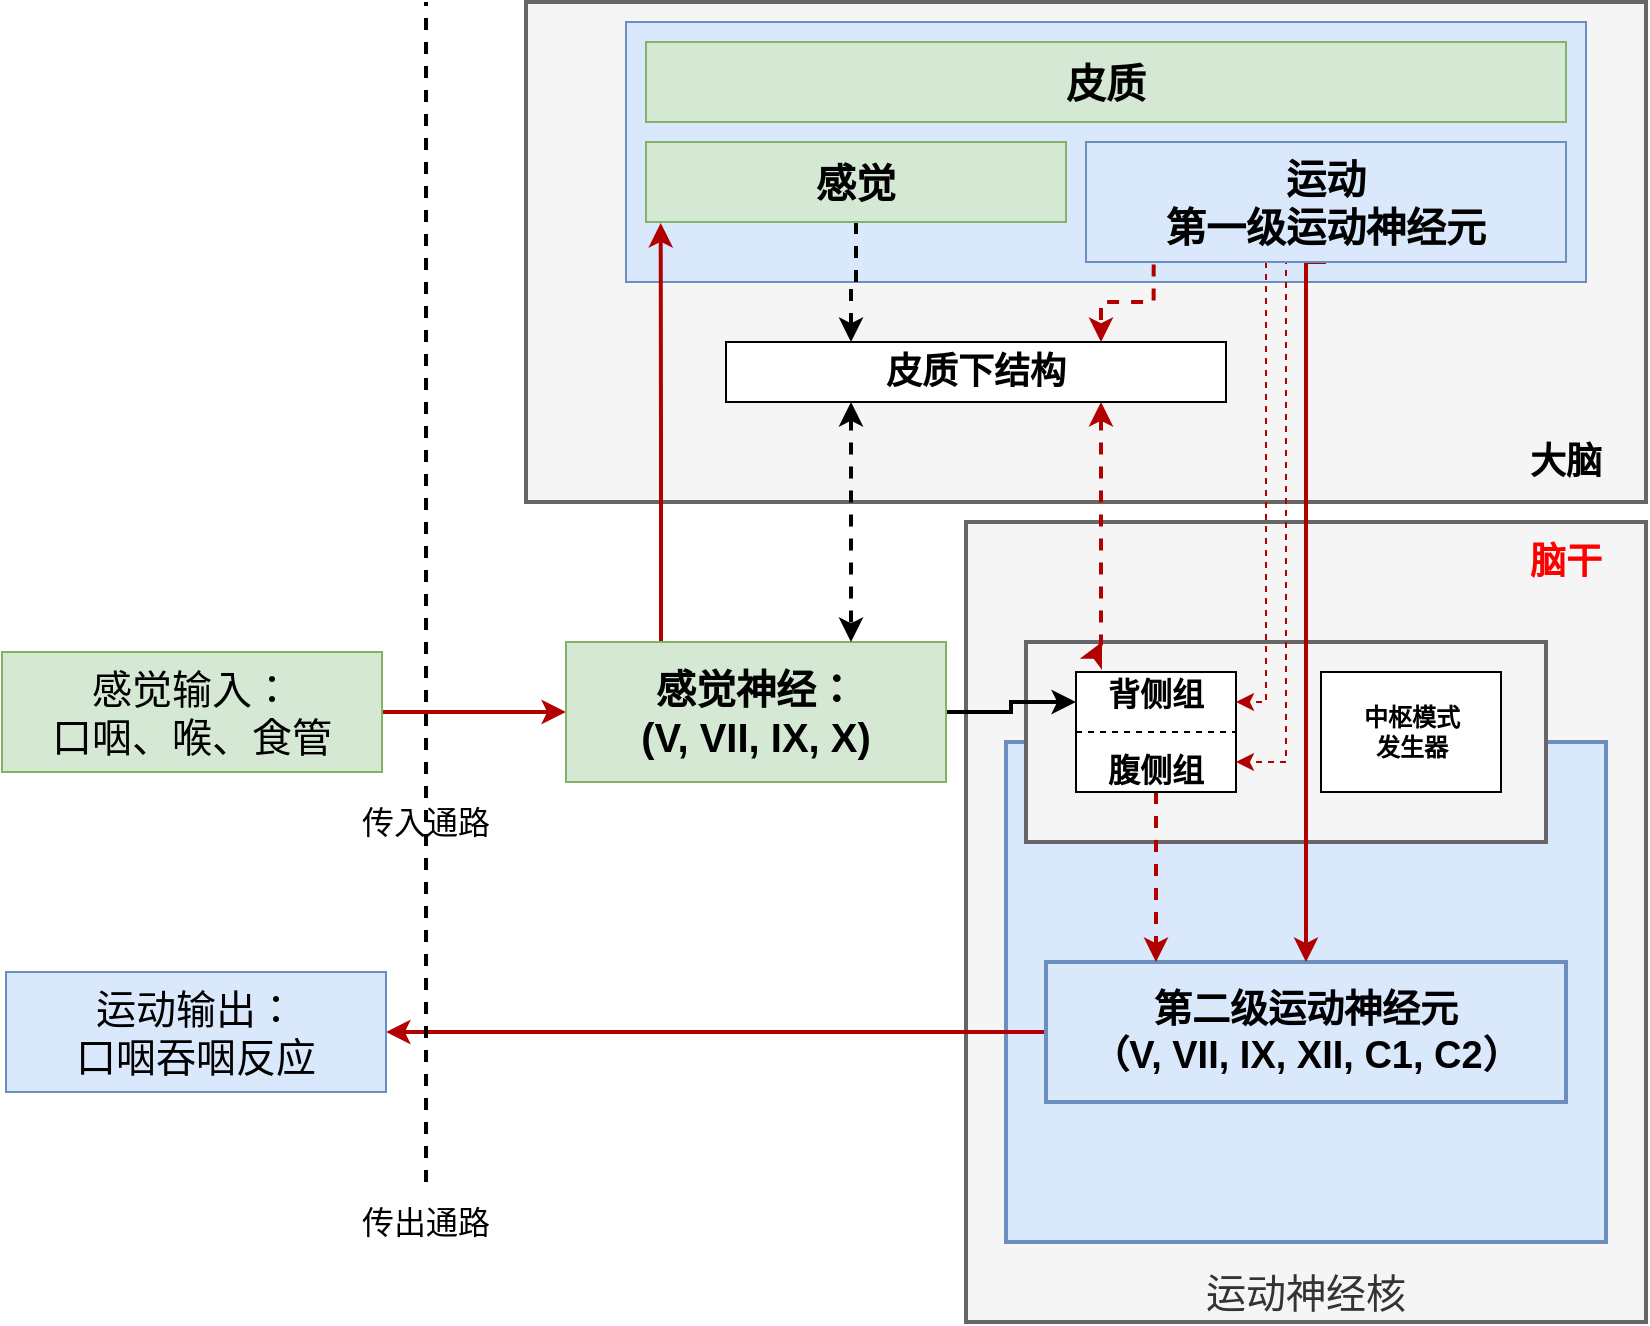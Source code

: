 <mxfile version="20.2.0" type="github">
  <diagram id="2KnrFQ9Z0V7uoiKfAL4g" name="Page-1">
    <mxGraphModel dx="1006" dy="1886" grid="1" gridSize="10" guides="1" tooltips="1" connect="1" arrows="1" fold="1" page="1" pageScale="1" pageWidth="827" pageHeight="1169" math="0" shadow="0">
      <root>
        <mxCell id="0" />
        <mxCell id="1" parent="0" />
        <mxCell id="kHu39sgshsZM4ldxTO4M-22" value="&lt;font style=&quot;font-size: 20px;&quot;&gt;运动神经核&lt;/font&gt;" style="rounded=0;whiteSpace=wrap;html=1;strokeWidth=2;verticalAlign=bottom;fillColor=#f5f5f5;fontColor=#333333;strokeColor=#666666;" parent="1" vertex="1">
          <mxGeometry x="510" y="250" width="340" height="400" as="geometry" />
        </mxCell>
        <mxCell id="kHu39sgshsZM4ldxTO4M-25" value="" style="rounded=0;whiteSpace=wrap;html=1;strokeWidth=2;verticalAlign=bottom;fillColor=#dae8fc;strokeColor=#6c8ebf;" parent="1" vertex="1">
          <mxGeometry x="530" y="360" width="300" height="250" as="geometry" />
        </mxCell>
        <mxCell id="kHu39sgshsZM4ldxTO4M-35" style="edgeStyle=orthogonalEdgeStyle;rounded=0;orthogonalLoop=1;jettySize=auto;html=1;exitX=0;exitY=0.5;exitDx=0;exitDy=0;entryX=1;entryY=0.5;entryDx=0;entryDy=0;fontSize=16;startArrow=none;startFill=0;strokeWidth=2;fillColor=#e51400;strokeColor=#B20000;" parent="1" source="kHu39sgshsZM4ldxTO4M-14" target="kHu39sgshsZM4ldxTO4M-2" edge="1">
          <mxGeometry relative="1" as="geometry" />
        </mxCell>
        <mxCell id="kHu39sgshsZM4ldxTO4M-14" value="&lt;font style=&quot;font-size: 19px;&quot;&gt;&lt;b&gt;第二级运动神经元&lt;br&gt;（V, VII, IX, XII, C1, C2）&lt;/b&gt;&lt;/font&gt;" style="rounded=0;whiteSpace=wrap;html=1;strokeWidth=2;fillColor=#dae8fc;strokeColor=#6c8ebf;" parent="1" vertex="1">
          <mxGeometry x="550" y="470" width="260" height="70" as="geometry" />
        </mxCell>
        <mxCell id="kHu39sgshsZM4ldxTO4M-21" value="" style="rounded=0;whiteSpace=wrap;html=1;strokeWidth=2;fillColor=#f5f5f5;fontColor=#333333;strokeColor=#666666;" parent="1" vertex="1">
          <mxGeometry x="540" y="310" width="260" height="100" as="geometry" />
        </mxCell>
        <mxCell id="kHu39sgshsZM4ldxTO4M-10" value="" style="rounded=0;whiteSpace=wrap;html=1;strokeWidth=2;fillColor=#f5f5f5;strokeColor=#666666;fontColor=#333333;" parent="1" vertex="1">
          <mxGeometry x="290" y="-10" width="560" height="250" as="geometry" />
        </mxCell>
        <mxCell id="kHu39sgshsZM4ldxTO4M-12" value="" style="rounded=0;whiteSpace=wrap;html=1;fillColor=#dae8fc;strokeColor=#6c8ebf;" parent="1" vertex="1">
          <mxGeometry x="340" width="480" height="130" as="geometry" />
        </mxCell>
        <mxCell id="kHu39sgshsZM4ldxTO4M-34" style="edgeStyle=orthogonalEdgeStyle;rounded=0;orthogonalLoop=1;jettySize=auto;html=1;exitX=1;exitY=0.5;exitDx=0;exitDy=0;entryX=0;entryY=0.5;entryDx=0;entryDy=0;fontSize=16;startArrow=none;startFill=0;strokeWidth=2;fillColor=#e51400;strokeColor=#B20000;" parent="1" source="kHu39sgshsZM4ldxTO4M-1" target="kHu39sgshsZM4ldxTO4M-3" edge="1">
          <mxGeometry relative="1" as="geometry" />
        </mxCell>
        <mxCell id="kHu39sgshsZM4ldxTO4M-1" value="&lt;font style=&quot;font-size: 20px;&quot;&gt;感觉输入：&lt;br style=&quot;font-size: 20px;&quot;&gt;口咽、喉、食管&lt;/font&gt;" style="rounded=0;whiteSpace=wrap;html=1;align=center;fillColor=#d5e8d4;strokeColor=#82b366;fontSize=20;" parent="1" vertex="1">
          <mxGeometry x="28" y="315" width="190" height="60" as="geometry" />
        </mxCell>
        <mxCell id="kHu39sgshsZM4ldxTO4M-2" value="&lt;font style=&quot;font-size: 20px;&quot;&gt;运动输出：&lt;br style=&quot;font-size: 20px;&quot;&gt;口咽吞咽反应&lt;/font&gt;" style="rounded=0;whiteSpace=wrap;html=1;align=center;fillColor=#dae8fc;strokeColor=#6c8ebf;fontSize=20;" parent="1" vertex="1">
          <mxGeometry x="30" y="475" width="190" height="60" as="geometry" />
        </mxCell>
        <mxCell id="kHu39sgshsZM4ldxTO4M-33" style="edgeStyle=orthogonalEdgeStyle;rounded=0;orthogonalLoop=1;jettySize=auto;html=1;exitX=0.25;exitY=0;exitDx=0;exitDy=0;entryX=0.035;entryY=1.013;entryDx=0;entryDy=0;fontSize=16;startArrow=none;startFill=0;strokeWidth=2;entryPerimeter=0;fillColor=#e51400;strokeColor=#B20000;" parent="1" source="kHu39sgshsZM4ldxTO4M-3" target="kHu39sgshsZM4ldxTO4M-8" edge="1">
          <mxGeometry relative="1" as="geometry" />
        </mxCell>
        <mxCell id="kHu39sgshsZM4ldxTO4M-39" style="edgeStyle=orthogonalEdgeStyle;rounded=0;orthogonalLoop=1;jettySize=auto;html=1;exitX=1;exitY=0.5;exitDx=0;exitDy=0;entryX=0;entryY=0.25;entryDx=0;entryDy=0;fontSize=14;startArrow=none;startFill=0;strokeWidth=2;" parent="1" source="kHu39sgshsZM4ldxTO4M-3" target="kHu39sgshsZM4ldxTO4M-4" edge="1">
          <mxGeometry relative="1" as="geometry" />
        </mxCell>
        <mxCell id="kHu39sgshsZM4ldxTO4M-3" value="&lt;b style=&quot;font-size: 20px;&quot;&gt;感觉神经：&lt;br style=&quot;font-size: 20px;&quot;&gt;(V, VII, IX, X)&lt;/b&gt;" style="rounded=0;whiteSpace=wrap;html=1;align=center;fillColor=#d5e8d4;strokeColor=#82b366;fontSize=20;" parent="1" vertex="1">
          <mxGeometry x="310" y="310" width="190" height="70" as="geometry" />
        </mxCell>
        <mxCell id="kHu39sgshsZM4ldxTO4M-23" style="edgeStyle=orthogonalEdgeStyle;rounded=0;orthogonalLoop=1;jettySize=auto;html=1;exitX=0.5;exitY=1;exitDx=0;exitDy=0;fontSize=16;strokeWidth=2;dashed=1;fillColor=#e51400;strokeColor=#B20000;" parent="1" source="kHu39sgshsZM4ldxTO4M-4" edge="1">
          <mxGeometry relative="1" as="geometry">
            <mxPoint x="605" y="470" as="targetPoint" />
            <Array as="points">
              <mxPoint x="605" y="470" />
            </Array>
          </mxGeometry>
        </mxCell>
        <mxCell id="kHu39sgshsZM4ldxTO4M-4" value="&lt;b&gt;背侧组&lt;br style=&quot;font-size: 16px;&quot;&gt;&lt;br style=&quot;font-size: 16px;&quot;&gt;&lt;/b&gt;&lt;div style=&quot;font-size: 16px;&quot;&gt;&lt;span style=&quot;background-color: initial; font-size: 16px;&quot;&gt;&lt;b&gt;腹侧组&lt;/b&gt;&lt;/span&gt;&lt;/div&gt;" style="rounded=0;whiteSpace=wrap;html=1;align=center;fontSize=16;" parent="1" vertex="1">
          <mxGeometry x="565" y="325" width="80" height="60" as="geometry" />
        </mxCell>
        <mxCell id="kHu39sgshsZM4ldxTO4M-5" value="&lt;b&gt;中枢模式&lt;br&gt;发生器&lt;/b&gt;" style="rounded=0;whiteSpace=wrap;html=1;align=center;" parent="1" vertex="1">
          <mxGeometry x="687.5" y="325" width="90" height="60" as="geometry" />
        </mxCell>
        <mxCell id="kHu39sgshsZM4ldxTO4M-6" value="" style="endArrow=none;dashed=1;html=1;rounded=0;exitX=0;exitY=0.5;exitDx=0;exitDy=0;entryX=1;entryY=0.5;entryDx=0;entryDy=0;" parent="1" source="kHu39sgshsZM4ldxTO4M-4" target="kHu39sgshsZM4ldxTO4M-4" edge="1">
          <mxGeometry width="50" height="50" relative="1" as="geometry">
            <mxPoint x="540" y="505" as="sourcePoint" />
            <mxPoint x="590" y="455" as="targetPoint" />
          </mxGeometry>
        </mxCell>
        <mxCell id="kHu39sgshsZM4ldxTO4M-7" value="&lt;font style=&quot;font-size: 20px;&quot;&gt;皮质&lt;/font&gt;" style="rounded=0;whiteSpace=wrap;html=1;align=center;fontStyle=1;fillColor=#d5e8d4;strokeColor=#82b366;" parent="1" vertex="1">
          <mxGeometry x="350" y="10" width="460" height="40" as="geometry" />
        </mxCell>
        <mxCell id="kHu39sgshsZM4ldxTO4M-26" style="rounded=0;orthogonalLoop=1;jettySize=auto;html=1;exitX=0.5;exitY=1;exitDx=0;exitDy=0;fontSize=16;strokeWidth=2;entryX=0.25;entryY=0;entryDx=0;entryDy=0;dashed=1;edgeStyle=orthogonalEdgeStyle;" parent="1" source="kHu39sgshsZM4ldxTO4M-8" target="kHu39sgshsZM4ldxTO4M-11" edge="1">
          <mxGeometry relative="1" as="geometry" />
        </mxCell>
        <mxCell id="kHu39sgshsZM4ldxTO4M-8" value="感觉" style="rounded=0;whiteSpace=wrap;html=1;align=center;fontStyle=1;fillColor=#d5e8d4;strokeColor=#82b366;fontSize=20;" parent="1" vertex="1">
          <mxGeometry x="350" y="60" width="210" height="40" as="geometry" />
        </mxCell>
        <mxCell id="kHu39sgshsZM4ldxTO4M-19" style="edgeStyle=orthogonalEdgeStyle;rounded=0;orthogonalLoop=1;jettySize=auto;html=1;exitX=0.5;exitY=1;exitDx=0;exitDy=0;entryX=1;entryY=0.25;entryDx=0;entryDy=0;dashed=1;fillColor=#e51400;strokeColor=#B20000;" parent="1" source="kHu39sgshsZM4ldxTO4M-9" target="kHu39sgshsZM4ldxTO4M-4" edge="1">
          <mxGeometry relative="1" as="geometry">
            <Array as="points">
              <mxPoint x="660" y="120" />
              <mxPoint x="660" y="340" />
            </Array>
          </mxGeometry>
        </mxCell>
        <mxCell id="kHu39sgshsZM4ldxTO4M-24" style="edgeStyle=orthogonalEdgeStyle;rounded=0;orthogonalLoop=1;jettySize=auto;html=1;exitX=0.5;exitY=1;exitDx=0;exitDy=0;entryX=0.5;entryY=0;entryDx=0;entryDy=0;fontSize=16;strokeWidth=2;fillColor=#e51400;strokeColor=#B20000;" parent="1" source="kHu39sgshsZM4ldxTO4M-9" target="kHu39sgshsZM4ldxTO4M-14" edge="1">
          <mxGeometry relative="1" as="geometry">
            <Array as="points">
              <mxPoint x="680" y="120" />
            </Array>
          </mxGeometry>
        </mxCell>
        <mxCell id="kHu39sgshsZM4ldxTO4M-29" style="edgeStyle=orthogonalEdgeStyle;rounded=0;orthogonalLoop=1;jettySize=auto;html=1;exitX=0.141;exitY=1.021;exitDx=0;exitDy=0;entryX=0.75;entryY=0;entryDx=0;entryDy=0;dashed=1;fontSize=16;startArrow=none;startFill=0;strokeWidth=2;exitPerimeter=0;fillColor=#e51400;strokeColor=#B20000;" parent="1" source="kHu39sgshsZM4ldxTO4M-9" target="kHu39sgshsZM4ldxTO4M-11" edge="1">
          <mxGeometry relative="1" as="geometry" />
        </mxCell>
        <mxCell id="kHu39sgshsZM4ldxTO4M-31" style="edgeStyle=orthogonalEdgeStyle;rounded=0;orthogonalLoop=1;jettySize=auto;html=1;exitX=0.5;exitY=1;exitDx=0;exitDy=0;entryX=1;entryY=0.75;entryDx=0;entryDy=0;dashed=1;fontSize=16;startArrow=none;startFill=0;strokeWidth=1;fillColor=#e51400;strokeColor=#B20000;" parent="1" source="kHu39sgshsZM4ldxTO4M-9" target="kHu39sgshsZM4ldxTO4M-4" edge="1">
          <mxGeometry relative="1" as="geometry">
            <Array as="points">
              <mxPoint x="670" y="120" />
              <mxPoint x="670" y="370" />
            </Array>
          </mxGeometry>
        </mxCell>
        <mxCell id="kHu39sgshsZM4ldxTO4M-9" value="运动&lt;br style=&quot;font-size: 20px;&quot;&gt;第一级运动神经元" style="rounded=0;whiteSpace=wrap;html=1;align=center;fontStyle=1;fillColor=#dae8fc;strokeColor=#6c8ebf;fontSize=20;" parent="1" vertex="1">
          <mxGeometry x="570" y="60" width="240" height="60" as="geometry" />
        </mxCell>
        <mxCell id="kHu39sgshsZM4ldxTO4M-27" style="edgeStyle=orthogonalEdgeStyle;rounded=0;orthogonalLoop=1;jettySize=auto;html=1;exitX=0.25;exitY=1;exitDx=0;exitDy=0;entryX=0.75;entryY=0;entryDx=0;entryDy=0;dashed=1;fontSize=16;strokeWidth=2;startArrow=classic;startFill=1;" parent="1" source="kHu39sgshsZM4ldxTO4M-11" target="kHu39sgshsZM4ldxTO4M-3" edge="1">
          <mxGeometry relative="1" as="geometry" />
        </mxCell>
        <mxCell id="kHu39sgshsZM4ldxTO4M-30" style="edgeStyle=orthogonalEdgeStyle;rounded=0;orthogonalLoop=1;jettySize=auto;html=1;exitX=0.75;exitY=1;exitDx=0;exitDy=0;dashed=1;fontSize=16;startArrow=classic;startFill=1;strokeWidth=2;fillColor=#e51400;strokeColor=#B20000;" parent="1" source="kHu39sgshsZM4ldxTO4M-11" edge="1">
          <mxGeometry relative="1" as="geometry">
            <mxPoint x="578" y="310" as="targetPoint" />
            <Array as="points">
              <mxPoint x="578" y="311" />
            </Array>
          </mxGeometry>
        </mxCell>
        <mxCell id="kHu39sgshsZM4ldxTO4M-11" value="&lt;font style=&quot;font-size: 18px;&quot;&gt;皮质下结构&lt;/font&gt;" style="rounded=0;whiteSpace=wrap;html=1;align=center;fontStyle=1" parent="1" vertex="1">
          <mxGeometry x="390" y="160" width="250" height="30" as="geometry" />
        </mxCell>
        <mxCell id="kHu39sgshsZM4ldxTO4M-13" value="大脑" style="rounded=0;whiteSpace=wrap;html=1;gradientColor=none;fillColor=#FFFFFF;strokeWidth=1;dashed=1;opacity=0;fontStyle=1;fontSize=18;" parent="1" vertex="1">
          <mxGeometry x="770" y="200" width="80" height="40" as="geometry" />
        </mxCell>
        <mxCell id="kHu39sgshsZM4ldxTO4M-15" value="脑干" style="rounded=0;whiteSpace=wrap;html=1;gradientColor=none;fillColor=#FFFFFF;strokeWidth=1;dashed=1;opacity=0;fontStyle=1;fontSize=18;fontColor=#FF0000;" parent="1" vertex="1">
          <mxGeometry x="770" y="250" width="80" height="40" as="geometry" />
        </mxCell>
        <mxCell id="kHu39sgshsZM4ldxTO4M-36" value="" style="endArrow=none;dashed=1;html=1;rounded=0;fontSize=16;strokeWidth=2;exitX=0.5;exitY=0;exitDx=0;exitDy=0;" parent="1" source="kHu39sgshsZM4ldxTO4M-37" edge="1">
          <mxGeometry width="50" height="50" relative="1" as="geometry">
            <mxPoint x="230" y="600" as="sourcePoint" />
            <mxPoint x="240" y="-10" as="targetPoint" />
          </mxGeometry>
        </mxCell>
        <mxCell id="kHu39sgshsZM4ldxTO4M-37" value="&lt;font style=&quot;font-size: 16px;&quot;&gt;传出通路&lt;/font&gt;" style="rounded=0;whiteSpace=wrap;html=1;gradientColor=none;fillColor=#FFFFFF;strokeWidth=1;dashed=1;opacity=0;" parent="1" vertex="1">
          <mxGeometry x="200" y="580" width="80" height="40" as="geometry" />
        </mxCell>
        <mxCell id="kHu39sgshsZM4ldxTO4M-38" value="&lt;font style=&quot;font-size: 16px;&quot;&gt;传入通路&lt;/font&gt;" style="rounded=0;whiteSpace=wrap;html=1;gradientColor=none;fillColor=#FFFFFF;strokeWidth=1;dashed=1;opacity=0;" parent="1" vertex="1">
          <mxGeometry x="200" y="380" width="80" height="40" as="geometry" />
        </mxCell>
      </root>
    </mxGraphModel>
  </diagram>
</mxfile>
